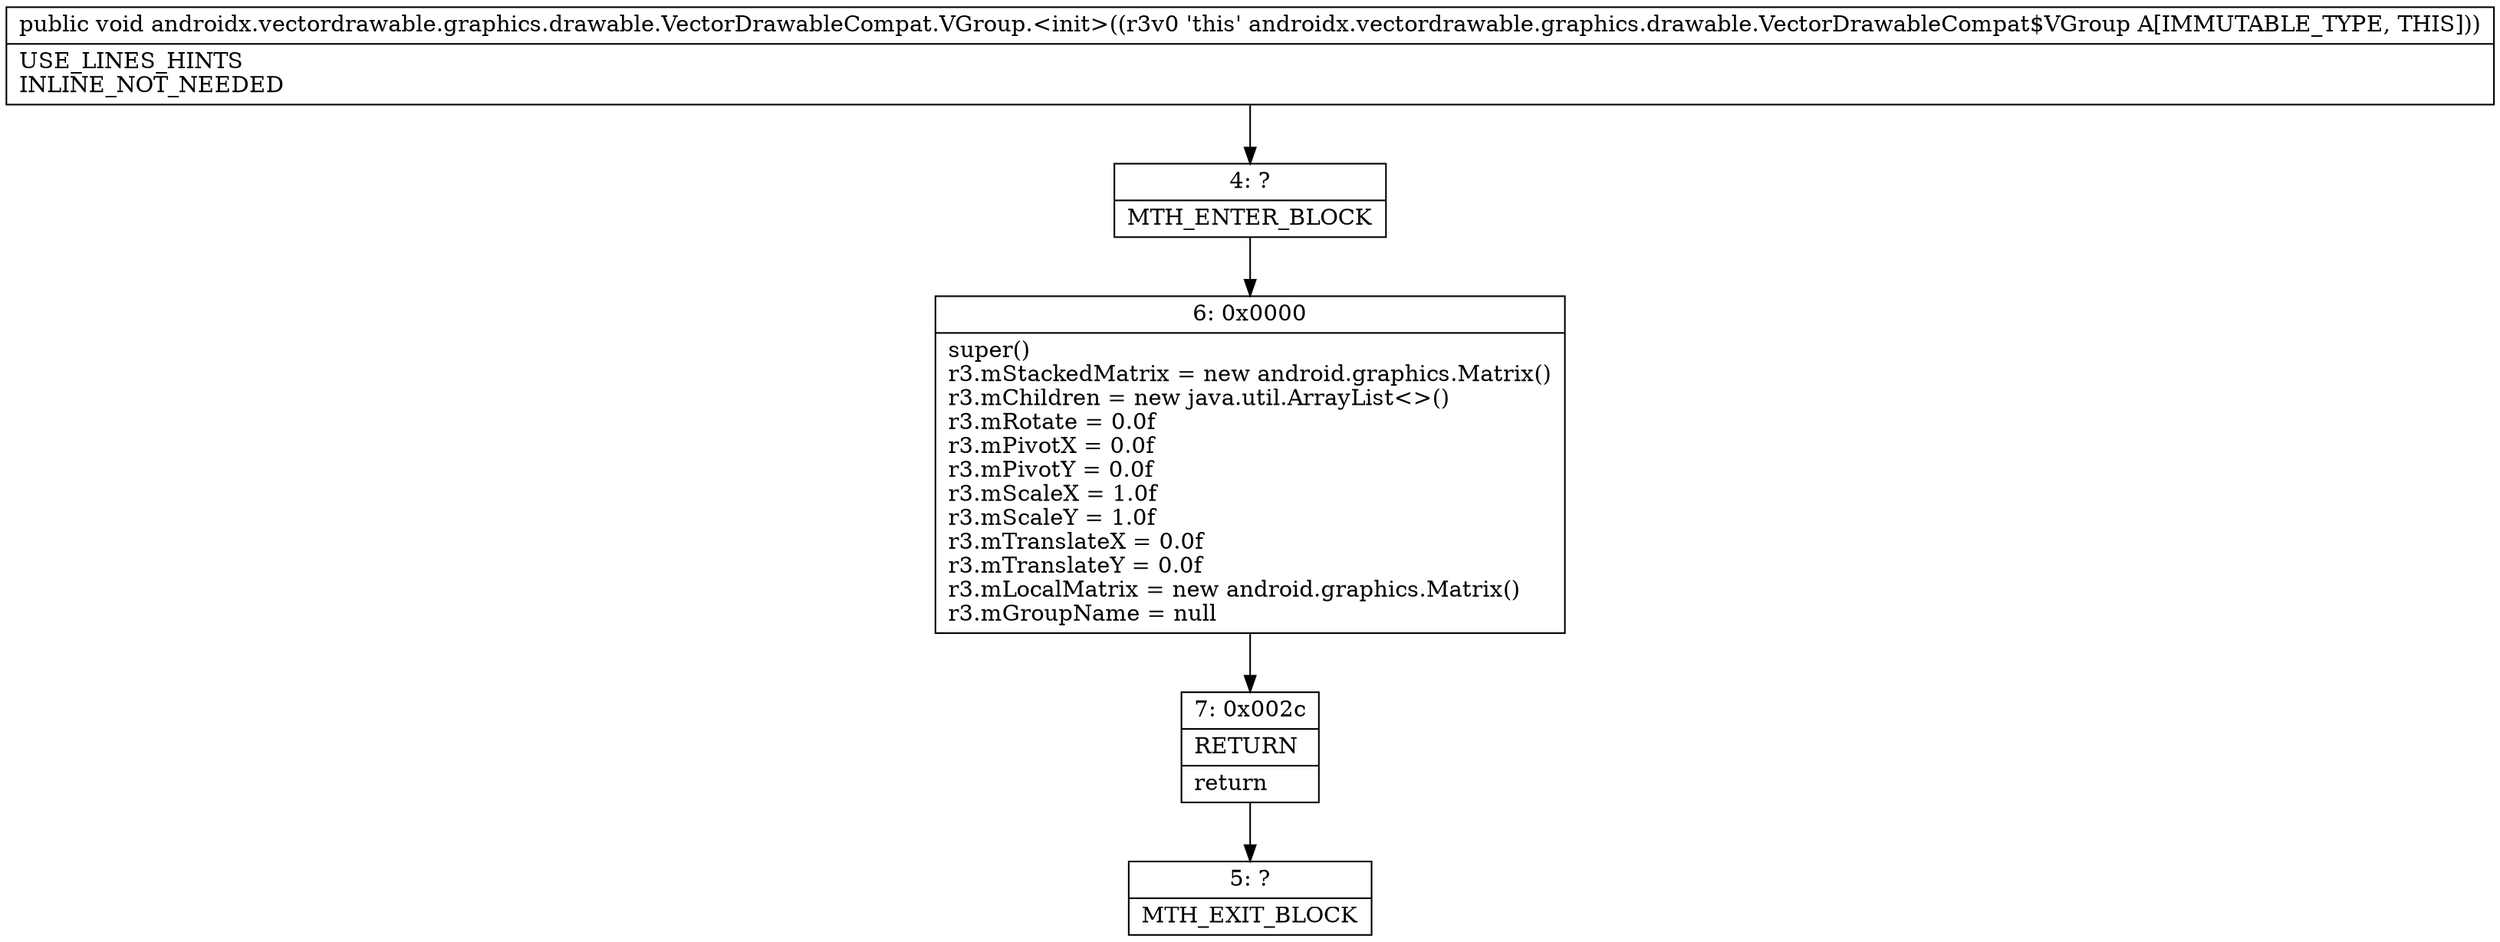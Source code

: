 digraph "CFG forandroidx.vectordrawable.graphics.drawable.VectorDrawableCompat.VGroup.\<init\>()V" {
Node_4 [shape=record,label="{4\:\ ?|MTH_ENTER_BLOCK\l}"];
Node_6 [shape=record,label="{6\:\ 0x0000|super()\lr3.mStackedMatrix = new android.graphics.Matrix()\lr3.mChildren = new java.util.ArrayList\<\>()\lr3.mRotate = 0.0f\lr3.mPivotX = 0.0f\lr3.mPivotY = 0.0f\lr3.mScaleX = 1.0f\lr3.mScaleY = 1.0f\lr3.mTranslateX = 0.0f\lr3.mTranslateY = 0.0f\lr3.mLocalMatrix = new android.graphics.Matrix()\lr3.mGroupName = null\l}"];
Node_7 [shape=record,label="{7\:\ 0x002c|RETURN\l|return\l}"];
Node_5 [shape=record,label="{5\:\ ?|MTH_EXIT_BLOCK\l}"];
MethodNode[shape=record,label="{public void androidx.vectordrawable.graphics.drawable.VectorDrawableCompat.VGroup.\<init\>((r3v0 'this' androidx.vectordrawable.graphics.drawable.VectorDrawableCompat$VGroup A[IMMUTABLE_TYPE, THIS]))  | USE_LINES_HINTS\lINLINE_NOT_NEEDED\l}"];
MethodNode -> Node_4;Node_4 -> Node_6;
Node_6 -> Node_7;
Node_7 -> Node_5;
}

